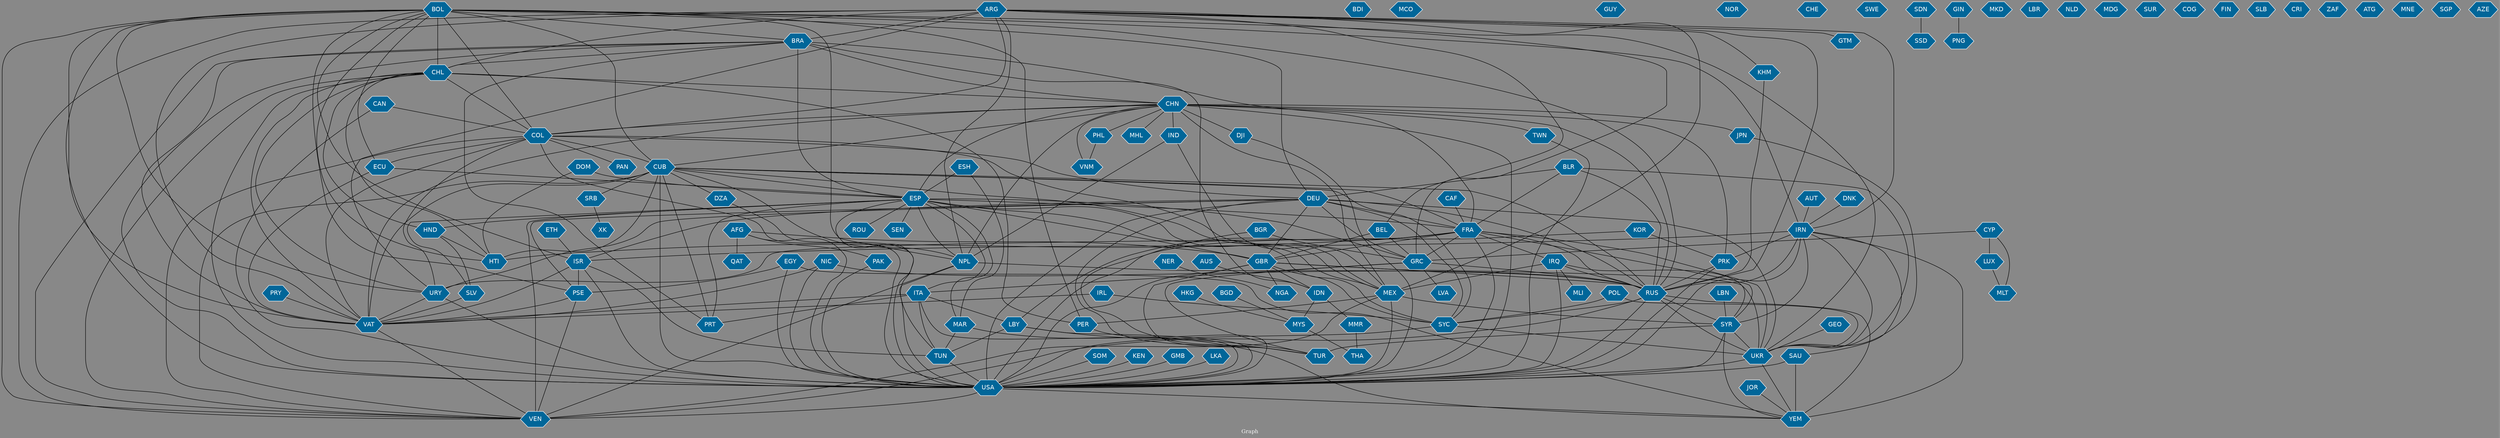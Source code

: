 // Countries together in item graph
graph {
	graph [bgcolor="#888888" fontcolor=white fontsize=12 label="Graph" outputorder=edgesfirst overlap=prism]
	node [color=white fillcolor="#006699" fontcolor=white fontname=Helvetica shape=hexagon style=filled]
	edge [arrowhead=open color=black fontcolor=white fontname=Courier fontsize=12]
		YEM [label=YEM]
		VEN [label=VEN]
		PSE [label=PSE]
		USA [label=USA]
		GBR [label=GBR]
		COL [label=COL]
		ESP [label=ESP]
		DEU [label=DEU]
		GRC [label=GRC]
		MMR [label=MMR]
		BDI [label=BDI]
		SYR [label=SYR]
		BRA [label=BRA]
		BOL [label=BOL]
		CHL [label=CHL]
		RUS [label=RUS]
		NGA [label=NGA]
		ISR [label=ISR]
		IRN [label=IRN]
		CUB [label=CUB]
		AFG [label=AFG]
		IRQ [label=IRQ]
		NPL [label=NPL]
		ARG [label=ARG]
		MCO [label=MCO]
		EGY [label=EGY]
		KOR [label=KOR]
		CHN [label=CHN]
		TWN [label=TWN]
		SAU [label=SAU]
		POL [label=POL]
		IRL [label=IRL]
		GUY [label=GUY]
		PRK [label=PRK]
		MEX [label=MEX]
		UKR [label=UKR]
		BGD [label=BGD]
		NOR [label=NOR]
		URY [label=URY]
		VAT [label=VAT]
		NER [label=NER]
		BLR [label=BLR]
		ETH [label=ETH]
		SOM [label=SOM]
		PHL [label=PHL]
		FRA [label=FRA]
		IND [label=IND]
		GTM [label=GTM]
		JPN [label=JPN]
		HND [label=HND]
		AUS [label=AUS]
		CHE [label=CHE]
		PER [label=PER]
		SWE [label=SWE]
		ECU [label=ECU]
		HTI [label=HTI]
		IDN [label=IDN]
		SYC [label=SYC]
		MYS [label=MYS]
		ITA [label=ITA]
		THA [label=THA]
		LBY [label=LBY]
		AUT [label=AUT]
		SDN [label=SDN]
		GIN [label=GIN]
		SSD [label=SSD]
		TUN [label=TUN]
		BEL [label=BEL]
		VNM [label=VNM]
		PNG [label=PNG]
		DOM [label=DOM]
		NIC [label=NIC]
		MKD [label=MKD]
		ROU [label=ROU]
		LBN [label=LBN]
		LBR [label=LBR]
		SLV [label=SLV]
		DZA [label=DZA]
		DNK [label=DNK]
		MAR [label=MAR]
		NLD [label=NLD]
		MDG [label=MDG]
		TUR [label=TUR]
		KEN [label=KEN]
		QAT [label=QAT]
		PAK [label=PAK]
		CAF [label=CAF]
		CYP [label=CYP]
		LUX [label=LUX]
		SUR [label=SUR]
		COG [label=COG]
		FIN [label=FIN]
		SLB [label=SLB]
		LVA [label=LVA]
		CRI [label=CRI]
		CAN [label=CAN]
		MLI [label=MLI]
		PRY [label=PRY]
		ZAF [label=ZAF]
		GMB [label=GMB]
		LKA [label=LKA]
		BGR [label=BGR]
		KHM [label=KHM]
		JOR [label=JOR]
		PRT [label=PRT]
		MHL [label=MHL]
		PAN [label=PAN]
		MLT [label=MLT]
		ATG [label=ATG]
		MNE [label=MNE]
		SGP [label=SGP]
		SEN [label=SEN]
		AZE [label=AZE]
		DJI [label=DJI]
		SRB [label=SRB]
		HKG [label=HKG]
		XK [label=XK]
		GEO [label=GEO]
		ESH [label=ESH]
			COL -- ECU [weight=1]
			IDN -- MYS [weight=13]
			MEX -- SYR [weight=1]
			COL -- VAT [weight=2]
			BOL -- NPL [weight=1]
			CHN -- PRK [weight=1]
			CHN -- MEX [weight=1]
			CUB -- MEX [weight=4]
			CHN -- IND [weight=3]
			CHN -- NPL [weight=7]
			ESP -- HND [weight=1]
			CAF -- FRA [weight=1]
			MEX -- VEN [weight=1]
			BOL -- ECU [weight=1]
			CHL -- COL [weight=1]
			SAU -- YEM [weight=19]
			BRA -- ESP [weight=2]
			NIC -- RUS [weight=1]
			COL -- MEX [weight=3]
			URY -- USA [weight=8]
			IND -- MEX [weight=1]
			MAR -- TUN [weight=1]
			LBY -- TUN [weight=1]
			CHN -- VAT [weight=1]
			IRL -- VAT [weight=4]
			ESP -- SEN [weight=1]
			SYR -- TUR [weight=4]
			IRQ -- MLI [weight=1]
			AFG -- GBR [weight=1]
			ESH -- MAR [weight=1]
			DEU -- GBR [weight=6]
			ESP -- ROU [weight=1]
			NIC -- USA [weight=1]
			AFG -- USA [weight=1]
			BRA -- USA [weight=2]
			BOL -- DEU [weight=2]
			ARG -- VAT [weight=3]
			PHL -- VNM [weight=2]
			IRN -- UKR [weight=1]
			BRA -- VAT [weight=1]
			PSE -- VAT [weight=16]
			BEL -- GRC [weight=1]
			FRA -- GBR [weight=3]
			BOL -- URY [weight=1]
			SYC -- USA [weight=3]
			IRN -- ISR [weight=3]
			MEX -- PER [weight=1]
			ARG -- NPL [weight=2]
			CHL -- URY [weight=1]
			BOL -- RUS [weight=1]
			CHN -- MHL [weight=1]
			SDN -- SSD [weight=2]
			NPL -- RUS [weight=2]
			USA -- YEM [weight=5]
			DOM -- HTI [weight=1]
			BLR -- FRA [weight=1]
			AUT -- IRN [weight=4]
			DEU -- TUR [weight=1]
			ARG -- URY [weight=2]
			CHN -- ESP [weight=3]
			LBY -- TUR [weight=1]
			PRK -- USA [weight=4]
			BOL -- CUB [weight=1]
			CAN -- COL [weight=1]
			DEU -- PSE [weight=3]
			ESP -- MEX [weight=1]
			CHL -- HND [weight=1]
			ESP -- USA [weight=1]
			GBR -- IDN [weight=1]
			MMR -- THA [weight=1]
			CUB -- RUS [weight=9]
			MYS -- THA [weight=1]
			PSE -- VEN [weight=2]
			CHL -- PER [weight=1]
			KOR -- PRK [weight=16]
			DEU -- RUS [weight=11]
			ESP -- PRT [weight=1]
			COL -- CUB [weight=10]
			KOR -- USA [weight=6]
			CHN -- USA [weight=13]
			BOL -- COL [weight=3]
			CAN -- USA [weight=2]
			BLR -- UKR [weight=3]
			GRC -- TUR [weight=1]
			COL -- DEU [weight=1]
			EGY -- PSE [weight=2]
			EGY -- YEM [weight=1]
			CHN -- COL [weight=1]
			DNK -- IRN [weight=1]
			BGD -- MYS [weight=1]
			SLV -- VAT [weight=4]
			JPN -- UKR [weight=1]
			RUS -- SYR [weight=5]
			BLR -- RUS [weight=1]
			FRA -- LBY [weight=1]
			ARG -- IRN [weight=1]
			ARG -- COL [weight=1]
			LKA -- USA [weight=2]
			CHN -- TWN [weight=6]
			ISR -- VAT [weight=1]
			COL -- VEN [weight=8]
			PER -- USA [weight=3]
			FRA -- HTI [weight=4]
			IRQ -- RUS [weight=2]
			DEU -- URY [weight=2]
			CUB -- HTI [weight=1]
			EGY -- USA [weight=1]
			CHL -- CHN [weight=3]
			CYP -- MLT [weight=1]
			CUB -- NPL [weight=3]
			SYC -- UKR [weight=1]
			LBN -- SYR [weight=2]
			CUB -- VAT [weight=25]
			IRQ -- SYR [weight=11]
			ISR -- USA [weight=2]
			DEU -- GRC [weight=8]
			DEU -- SYC [weight=1]
			UKR -- USA [weight=3]
			GBR -- RUS [weight=1]
			ARG -- VEN [weight=1]
			FRA -- GRC [weight=3]
			CHL -- USA [weight=2]
			JOR -- YEM [weight=1]
			AUS -- IDN [weight=1]
			BRA -- PRT [weight=1]
			ARG -- KHM [weight=1]
			KEN -- USA [weight=4]
			CHL -- VAT [weight=2]
			CHN -- CUB [weight=1]
			LUX -- MLT [weight=1]
			BOL -- IRN [weight=1]
			ECU -- VAT [weight=3]
			BGR -- TUR [weight=1]
			GRC -- RUS [weight=1]
			IRN -- RUS [weight=3]
			FRA -- USA [weight=2]
			GIN -- PNG [weight=11]
			CUB -- DZA [weight=6]
			ISR -- PSE [weight=16]
			DJI -- USA [weight=1]
			FRA -- URY [weight=1]
			PAK -- USA [weight=1]
			GBR -- NGA [weight=1]
			ESP -- GRC [weight=1]
			ARG -- BEL [weight=1]
			BEL -- GBR [weight=1]
			GMB -- USA [weight=1]
			ESP -- FRA [weight=2]
			PRY -- VAT [weight=1]
			CUB -- SRB [weight=2]
			BRA -- CHL [weight=1]
			GRC -- LVA [weight=1]
			BOL -- VEN [weight=1]
			ESP -- VEN [weight=4]
			TWN -- USA [weight=2]
			CHL -- VEN [weight=1]
			IRQ -- MEX [weight=1]
			BOL -- ISR [weight=2]
			LBY -- USA [weight=2]
			ARG -- CHL [weight=5]
			SYR -- UKR [weight=3]
			ITA -- PRT [weight=1]
			BOL -- HTI [weight=1]
			FRA -- SYR [weight=1]
			ESH -- ESP [weight=1]
			BOL -- UKR [weight=2]
			SRB -- XK [weight=1]
			ESP -- SYC [weight=4]
			ESP -- ITA [weight=2]
			COL -- PAN [weight=1]
			CHN -- PHL [weight=5]
			ECU -- ESP [weight=1]
			ETH -- ISR [weight=7]
			RUS -- UKR [weight=36]
			ITA -- USA [weight=1]
			BOL -- CHL [weight=31]
			CHN -- JPN [weight=1]
			IDN -- MMR [weight=1]
			IRN -- USA [weight=11]
			GEO -- UKR [weight=1]
			GBR -- SYC [weight=11]
			BOL -- PER [weight=6]
			IRN -- SAU [weight=1]
			ESP -- GBR [weight=3]
			DZA -- TUN [weight=1]
			NPL -- VEN [weight=3]
			FRA -- RUS [weight=2]
			CUB -- SYC [weight=1]
			POL -- SYC [weight=1]
			UKR -- YEM [weight=1]
			VAT -- VEN [weight=1]
			RUS -- SYC [weight=11]
			AFG -- QAT [weight=1]
			GBR -- USA [weight=5]
			DOM -- ESP [weight=1]
			DEU -- ISR [weight=5]
			ARG -- RUS [weight=1]
			IRN -- SYR [weight=3]
			CUB -- VEN [weight=8]
			MEX -- USA [weight=9]
			ITA -- TUN [weight=1]
			GRC -- ITA [weight=1]
			SYR -- USA [weight=7]
			DEU -- UKR [weight=6]
			RUS -- VEN [weight=3]
			BRA -- FRA [weight=2]
			CUB -- FRA [weight=25]
			BOL -- BRA [weight=2]
			BOL -- VAT [weight=9]
			CYP -- LUX [weight=1]
			ITA -- LBY [weight=1]
			IRN -- PRK [weight=2]
			BGR -- GRC [weight=1]
			ARG -- GTM [weight=1]
			IRQ -- USA [weight=10]
			SYR -- YEM [weight=1]
			TUN -- USA [weight=1]
			NER -- NGA [weight=1]
			ISR -- TUN [weight=1]
			ARG -- BRA [weight=1]
			HND -- HTI [weight=1]
			HND -- SLV [weight=1]
			FRA -- IRQ [weight=1]
			IRN -- YEM [weight=2]
			HKG -- MYS [weight=1]
			NIC -- VAT [weight=1]
			GBR -- TUR [weight=1]
			BRA -- IDN [weight=1]
			DEU -- FRA [weight=12]
			MAR -- YEM [weight=1]
			BOL -- USA [weight=2]
			GBR -- UKR [weight=1]
			BLR -- DEU [weight=1]
			KHM -- RUS [weight=1]
			URY -- VAT [weight=1]
			CHN -- RUS [weight=7]
			ARG -- MEX [weight=1]
			RUS -- USA [weight=12]
			CHN -- DJI [weight=1]
			SOM -- USA [weight=2]
			DEU -- USA [weight=5]
			ARG -- GRC [weight=1]
			USA -- VEN [weight=12]
			ESP -- SLV [weight=1]
			CUB -- USA [weight=69]
			CUB -- PRT [weight=2]
			BOL -- PSE [weight=4]
			IRL -- SYC [weight=2]
			BRA -- VEN [weight=3]
			COL -- URY [weight=1]
			COL -- USA [weight=4]
			ESP -- MAR [weight=1]
			POL -- UKR [weight=1]
			CHN -- VNM [weight=2]
			CHL -- HTI [weight=1]
			RUS -- YEM [weight=1]
			BRA -- CHN [weight=7]
			PRK -- RUS [weight=1]
			ESP -- NPL [weight=1]
			CYP -- GRC [weight=1]
			ITA -- VAT [weight=1]
			FRA -- UKR [weight=2]
			NPL -- USA [weight=11]
			AFG -- PAK [weight=2]
			IND -- NPL [weight=2]
			CUB -- ESP [weight=1]
			SAU -- USA [weight=1]
}